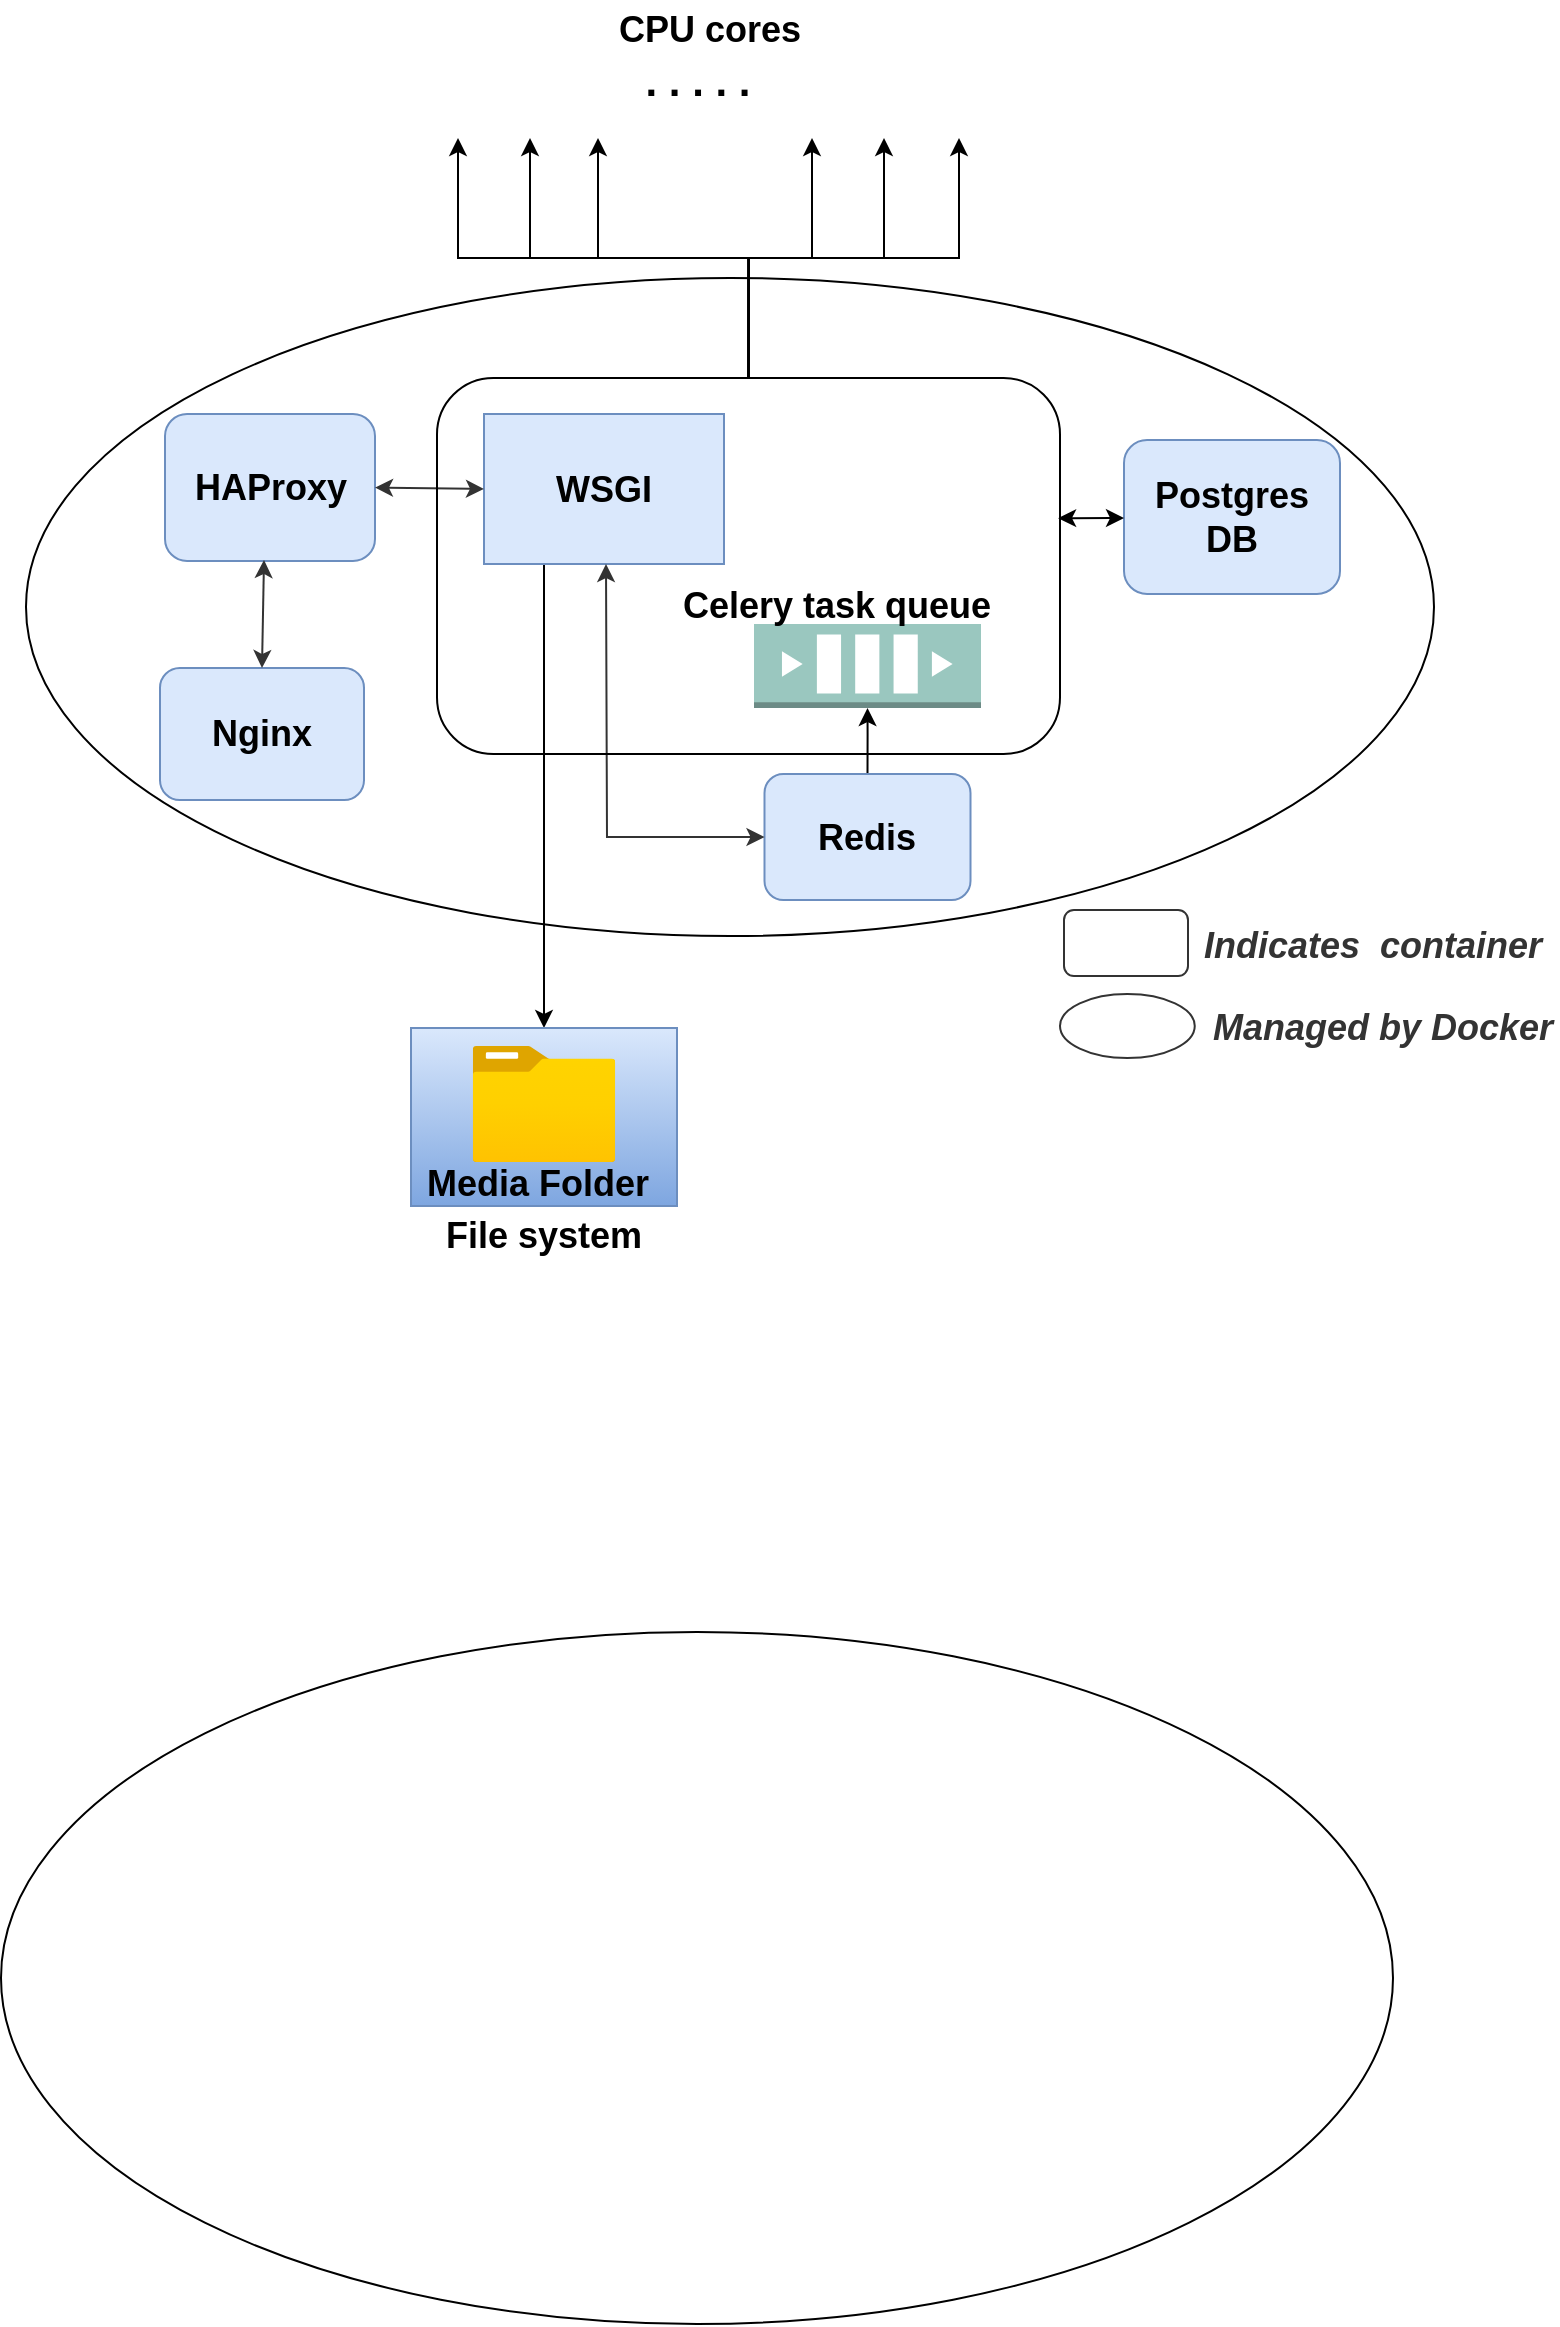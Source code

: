 <mxfile version="20.0.1" type="google"><diagram id="hz8pDsU3af8PqGjfNgE1" name="Page-1"><mxGraphModel grid="0" page="1" gridSize="10" guides="1" tooltips="1" connect="1" arrows="1" fold="1" pageScale="1" pageWidth="1600" pageHeight="1200" math="0" shadow="0"><root><mxCell id="0"/><mxCell id="1" parent="0"/><mxCell id="4HgQQdrnZ0zWcrbAjHgn-1" value="&lt;b&gt;&lt;font style=&quot;font-size: 18px;&quot;&gt;HAProxy&lt;/font&gt;&lt;/b&gt;" style="rounded=1;whiteSpace=wrap;html=1;fillColor=#dae8fc;strokeColor=#6c8ebf;" vertex="1" parent="1"><mxGeometry x="269.5" y="236" width="105" height="73.5" as="geometry"/></mxCell><mxCell id="yvaO4RdllwMX7mwBPQyC-36" style="edgeStyle=orthogonalEdgeStyle;rounded=0;orthogonalLoop=1;jettySize=auto;html=1;exitX=0.5;exitY=0;exitDx=0;exitDy=0;fontSize=18;" edge="1" parent="1" source="4HgQQdrnZ0zWcrbAjHgn-3" target="4HgQQdrnZ0zWcrbAjHgn-15"><mxGeometry relative="1" as="geometry"/></mxCell><mxCell id="4HgQQdrnZ0zWcrbAjHgn-3" value="&lt;b&gt;&lt;font style=&quot;font-size: 18px;&quot;&gt;Redis&lt;/font&gt;&lt;/b&gt;" style="rounded=1;whiteSpace=wrap;html=1;fillColor=#dae8fc;strokeColor=#6c8ebf;" vertex="1" parent="1"><mxGeometry x="569.25" y="416" width="103" height="63" as="geometry"/></mxCell><mxCell id="yvaO4RdllwMX7mwBPQyC-63" style="edgeStyle=orthogonalEdgeStyle;rounded=0;orthogonalLoop=1;jettySize=auto;html=1;exitX=0.25;exitY=1;exitDx=0;exitDy=0;fontSize=18;" edge="1" parent="1" source="4HgQQdrnZ0zWcrbAjHgn-8" target="yvaO4RdllwMX7mwBPQyC-59"><mxGeometry relative="1" as="geometry"/></mxCell><mxCell id="4HgQQdrnZ0zWcrbAjHgn-8" value="&lt;span style=&quot;&quot;&gt;&lt;b&gt;&lt;font style=&quot;font-size: 18px;&quot;&gt;WSGI&lt;/font&gt;&lt;/b&gt;&lt;/span&gt;" style="rounded=0;whiteSpace=wrap;html=1;fillColor=#dae8fc;strokeColor=#6c8ebf;" vertex="1" parent="1"><mxGeometry x="429" y="236" width="120" height="75" as="geometry"/></mxCell><mxCell id="4HgQQdrnZ0zWcrbAjHgn-15" value="" style="outlineConnect=0;dashed=0;verticalLabelPosition=bottom;verticalAlign=top;align=center;html=1;shape=mxgraph.aws3.queue;fillColor=#9AC7BF;strokeColor=#6c8ebf;" vertex="1" parent="1"><mxGeometry x="564" y="341" width="113.5" height="42" as="geometry"/></mxCell><mxCell id="4HgQQdrnZ0zWcrbAjHgn-57" value="&lt;b&gt;&lt;font style=&quot;font-size: 18px;&quot;&gt;Celery task queue&lt;/font&gt;&lt;/b&gt;" style="text;html=1;strokeColor=none;fillColor=none;align=center;verticalAlign=middle;whiteSpace=wrap;rounded=0;" vertex="1" parent="1"><mxGeometry x="524" y="326" width="163" height="12" as="geometry"/></mxCell><mxCell id="4HgQQdrnZ0zWcrbAjHgn-73" value="&lt;b&gt;&lt;font style=&quot;font-size: 18px;&quot;&gt;Postgres DB&lt;/font&gt;&lt;/b&gt;" style="rounded=1;whiteSpace=wrap;html=1;sketch=0;strokeColor=#6c8ebf;fillColor=#dae8fc;" vertex="1" parent="1"><mxGeometry x="749" y="249" width="108" height="77" as="geometry"/></mxCell><mxCell id="4HgQQdrnZ0zWcrbAjHgn-100" value="" style="endArrow=classic;startArrow=classic;html=1;rounded=0;sketch=0;fontColor=#46495D;strokeColor=#333333;fillColor=#B2C9AB;entryX=0;entryY=0.5;entryDx=0;entryDy=0;exitX=1;exitY=0.5;exitDx=0;exitDy=0;" edge="1" parent="1" source="4HgQQdrnZ0zWcrbAjHgn-1" target="4HgQQdrnZ0zWcrbAjHgn-8"><mxGeometry width="50" height="50" relative="1" as="geometry"><mxPoint x="328" y="317" as="sourcePoint"/><mxPoint x="378" y="267" as="targetPoint"/></mxGeometry></mxCell><mxCell id="4HgQQdrnZ0zWcrbAjHgn-109" value="" style="endArrow=classic;startArrow=classic;html=1;rounded=0;sketch=0;fontColor=#46495D;strokeColor=#333333;fillColor=#B2C9AB;edgeStyle=orthogonalEdgeStyle;exitX=0;exitY=0.5;exitDx=0;exitDy=0;" edge="1" parent="1" source="4HgQQdrnZ0zWcrbAjHgn-3"><mxGeometry width="50" height="50" relative="1" as="geometry"><mxPoint x="440" y="361" as="sourcePoint"/><mxPoint x="490" y="311" as="targetPoint"/></mxGeometry></mxCell><mxCell id="4HgQQdrnZ0zWcrbAjHgn-157" value="&lt;b&gt;&lt;font style=&quot;font-size: 18px;&quot;&gt;Nginx&lt;/font&gt;&lt;/b&gt;" style="rounded=1;whiteSpace=wrap;html=1;fillColor=#dae8fc;strokeColor=#6c8ebf;" vertex="1" parent="1"><mxGeometry x="267" y="363" width="102" height="66" as="geometry"/></mxCell><mxCell id="4HgQQdrnZ0zWcrbAjHgn-158" value="" style="endArrow=classic;startArrow=classic;html=1;rounded=0;sketch=0;fontSize=12;fontColor=#46495D;strokeColor=#333333;fillColor=#B2C9AB;exitX=0.5;exitY=0;exitDx=0;exitDy=0;" edge="1" parent="1" source="4HgQQdrnZ0zWcrbAjHgn-157"><mxGeometry width="50" height="50" relative="1" as="geometry"><mxPoint x="322" y="438" as="sourcePoint"/><mxPoint x="319" y="309" as="targetPoint"/></mxGeometry></mxCell><mxCell id="4HgQQdrnZ0zWcrbAjHgn-162" style="edgeStyle=orthogonalEdgeStyle;rounded=0;sketch=0;orthogonalLoop=1;jettySize=auto;html=1;exitX=0.5;exitY=1;exitDx=0;exitDy=0;fontSize=12;fontColor=#46495D;strokeColor=#333333;fillColor=#B2C9AB;" edge="1" parent="1" source="4HgQQdrnZ0zWcrbAjHgn-157" target="4HgQQdrnZ0zWcrbAjHgn-157"><mxGeometry relative="1" as="geometry"/></mxCell><mxCell id="yvaO4RdllwMX7mwBPQyC-21" value="" style="shape=image;html=1;verticalAlign=top;verticalLabelPosition=bottom;labelBackgroundColor=#ffffff;imageAspect=0;aspect=fixed;image=https://cdn1.iconfinder.com/data/icons/unicons-line-vol-5/24/processor-128.png;fillColor=none;" vertex="1" parent="1"><mxGeometry x="392.5" y="51" width="47" height="47" as="geometry"/></mxCell><mxCell id="yvaO4RdllwMX7mwBPQyC-22" value="" style="shape=image;html=1;verticalAlign=top;verticalLabelPosition=bottom;labelBackgroundColor=#ffffff;imageAspect=0;aspect=fixed;image=https://cdn1.iconfinder.com/data/icons/unicons-line-vol-5/24/processor-128.png;fillColor=none;" vertex="1" parent="1"><mxGeometry x="428.5" y="51" width="47" height="47" as="geometry"/></mxCell><mxCell id="yvaO4RdllwMX7mwBPQyC-23" value="" style="shape=image;html=1;verticalAlign=top;verticalLabelPosition=bottom;labelBackgroundColor=#ffffff;imageAspect=0;aspect=fixed;image=https://cdn1.iconfinder.com/data/icons/unicons-line-vol-5/24/processor-128.png;fillColor=none;" vertex="1" parent="1"><mxGeometry x="462.5" y="51" width="47" height="47" as="geometry"/></mxCell><mxCell id="yvaO4RdllwMX7mwBPQyC-24" value="" style="shape=image;html=1;verticalAlign=top;verticalLabelPosition=bottom;labelBackgroundColor=#ffffff;imageAspect=0;aspect=fixed;image=https://cdn1.iconfinder.com/data/icons/unicons-line-vol-5/24/processor-128.png;fillColor=none;" vertex="1" parent="1"><mxGeometry x="569.5" y="51" width="47" height="47" as="geometry"/></mxCell><mxCell id="yvaO4RdllwMX7mwBPQyC-25" value="" style="shape=image;html=1;verticalAlign=top;verticalLabelPosition=bottom;labelBackgroundColor=#ffffff;imageAspect=0;aspect=fixed;image=https://cdn1.iconfinder.com/data/icons/unicons-line-vol-5/24/processor-128.png;fillColor=none;" vertex="1" parent="1"><mxGeometry x="605.5" y="51" width="47" height="47" as="geometry"/></mxCell><mxCell id="yvaO4RdllwMX7mwBPQyC-26" value="" style="shape=image;html=1;verticalAlign=top;verticalLabelPosition=bottom;labelBackgroundColor=#ffffff;imageAspect=0;aspect=fixed;image=https://cdn1.iconfinder.com/data/icons/unicons-line-vol-5/24/processor-128.png;fillColor=none;" vertex="1" parent="1"><mxGeometry x="643" y="51" width="47" height="47" as="geometry"/></mxCell><mxCell id="yvaO4RdllwMX7mwBPQyC-27" value="&lt;font style=&quot;font-size: 21px;&quot;&gt;&lt;b&gt;. . . . .&lt;/b&gt;&lt;/font&gt;" style="text;html=1;strokeColor=none;fillColor=none;align=center;verticalAlign=middle;whiteSpace=wrap;rounded=0;" vertex="1" parent="1"><mxGeometry x="505.5" y="54" width="60" height="30" as="geometry"/></mxCell><mxCell id="yvaO4RdllwMX7mwBPQyC-28" value="&lt;b&gt;CPU cores&lt;/b&gt;" style="text;html=1;strokeColor=none;fillColor=none;align=center;verticalAlign=middle;whiteSpace=wrap;rounded=0;fontSize=18;" vertex="1" parent="1"><mxGeometry x="475.5" y="29" width="132" height="30" as="geometry"/></mxCell><mxCell id="yvaO4RdllwMX7mwBPQyC-38" value="" style="endArrow=classic;startArrow=classic;html=1;rounded=0;fontSize=18;exitX=0.997;exitY=0.437;exitDx=0;exitDy=0;exitPerimeter=0;" edge="1" parent="1"><mxGeometry width="50" height="50" relative="1" as="geometry"><mxPoint x="716.046" y="288.081" as="sourcePoint"/><mxPoint x="749" y="288" as="targetPoint"/></mxGeometry></mxCell><mxCell id="yvaO4RdllwMX7mwBPQyC-53" value="" style="rounded=1;whiteSpace=wrap;html=1;sketch=0;fontSize=12;fontColor=#46495D;strokeColor=#333333;fillColor=none;" vertex="1" parent="1"><mxGeometry x="719" y="484" width="62" height="33" as="geometry"/></mxCell><mxCell id="yvaO4RdllwMX7mwBPQyC-54" value="&lt;b&gt;&lt;font size=&quot;1&quot; color=&quot;#333333&quot;&gt;&lt;i style=&quot;font-size: 18px;&quot;&gt;Indicates&amp;nbsp; container&lt;/i&gt;&lt;/font&gt;&lt;/b&gt;" style="text;html=1;strokeColor=none;fillColor=none;align=center;verticalAlign=middle;whiteSpace=wrap;rounded=0;sketch=0;fontSize=12;fontColor=#46495D;" vertex="1" parent="1"><mxGeometry x="786.38" y="487" width="175" height="30" as="geometry"/></mxCell><mxCell id="yvaO4RdllwMX7mwBPQyC-55" value="" style="ellipse;whiteSpace=wrap;html=1;rounded=0;sketch=0;fontSize=12;fontColor=#46495D;strokeColor=#333333;fillColor=none;" vertex="1" parent="1"><mxGeometry x="717" y="526" width="67.38" height="32" as="geometry"/></mxCell><mxCell id="yvaO4RdllwMX7mwBPQyC-56" value="&lt;font color=&quot;#333333&quot;&gt;&lt;span style=&quot;font-size: 18px;&quot;&gt;&lt;b&gt;&lt;i&gt;Managed by Docker&lt;/i&gt;&lt;/b&gt;&lt;/span&gt;&lt;/font&gt;" style="text;html=1;strokeColor=none;fillColor=none;align=center;verticalAlign=middle;whiteSpace=wrap;rounded=0;sketch=0;fontSize=12;fontColor=#46495D;" vertex="1" parent="1"><mxGeometry x="791" y="528" width="175" height="30" as="geometry"/></mxCell><mxCell id="yvaO4RdllwMX7mwBPQyC-59" value="" style="rounded=0;whiteSpace=wrap;html=1;fillColor=#dae8fc;gradientColor=#7ea6e0;strokeColor=#6c8ebf;" vertex="1" parent="1"><mxGeometry x="392.5" y="543" width="133" height="89" as="geometry"/></mxCell><mxCell id="yvaO4RdllwMX7mwBPQyC-60" value="" style="aspect=fixed;html=1;points=[];align=center;image;fontSize=12;image=img/lib/azure2/general/Folder_Blank.svg;fillColor=none;" vertex="1" parent="1"><mxGeometry x="423.25" y="552" width="71.5" height="58.03" as="geometry"/></mxCell><mxCell id="yvaO4RdllwMX7mwBPQyC-61" value="&lt;font style=&quot;font-size: 18px;&quot;&gt;File system&lt;/font&gt;" style="text;html=1;strokeColor=none;fillColor=none;align=center;verticalAlign=middle;whiteSpace=wrap;rounded=0;fontStyle=1;fontSize=16;" vertex="1" parent="1"><mxGeometry x="399.25" y="632" width="119.5" height="30" as="geometry"/></mxCell><mxCell id="yvaO4RdllwMX7mwBPQyC-62" value="&lt;font style=&quot;font-size: 18px;&quot;&gt;Media Folder&lt;/font&gt;" style="text;html=1;strokeColor=none;fillColor=none;align=center;verticalAlign=middle;whiteSpace=wrap;rounded=0;fontSize=16;fontStyle=1" vertex="1" parent="1"><mxGeometry x="394" y="606" width="124" height="30" as="geometry"/></mxCell><mxCell id="yvaO4RdllwMX7mwBPQyC-74" style="edgeStyle=orthogonalEdgeStyle;rounded=0;orthogonalLoop=1;jettySize=auto;html=1;exitX=0.5;exitY=0;exitDx=0;exitDy=0;entryX=0.5;entryY=1;entryDx=0;entryDy=0;fontSize=18;" edge="1" parent="1" source="yvaO4RdllwMX7mwBPQyC-64" target="yvaO4RdllwMX7mwBPQyC-21"><mxGeometry relative="1" as="geometry"/></mxCell><mxCell id="yvaO4RdllwMX7mwBPQyC-75" style="edgeStyle=orthogonalEdgeStyle;rounded=0;orthogonalLoop=1;jettySize=auto;html=1;exitX=0.5;exitY=0;exitDx=0;exitDy=0;fontSize=18;" edge="1" parent="1" source="yvaO4RdllwMX7mwBPQyC-64" target="yvaO4RdllwMX7mwBPQyC-22"><mxGeometry relative="1" as="geometry"/></mxCell><mxCell id="yvaO4RdllwMX7mwBPQyC-76" style="edgeStyle=orthogonalEdgeStyle;rounded=0;orthogonalLoop=1;jettySize=auto;html=1;exitX=0.5;exitY=0;exitDx=0;exitDy=0;fontSize=18;" edge="1" parent="1" source="yvaO4RdllwMX7mwBPQyC-64" target="yvaO4RdllwMX7mwBPQyC-23"><mxGeometry relative="1" as="geometry"/></mxCell><mxCell id="yvaO4RdllwMX7mwBPQyC-77" style="edgeStyle=orthogonalEdgeStyle;rounded=0;orthogonalLoop=1;jettySize=auto;html=1;exitX=0.5;exitY=0;exitDx=0;exitDy=0;fontSize=18;" edge="1" parent="1" source="yvaO4RdllwMX7mwBPQyC-64" target="yvaO4RdllwMX7mwBPQyC-24"><mxGeometry relative="1" as="geometry"/></mxCell><mxCell id="yvaO4RdllwMX7mwBPQyC-78" style="edgeStyle=orthogonalEdgeStyle;rounded=0;orthogonalLoop=1;jettySize=auto;html=1;exitX=0.5;exitY=0;exitDx=0;exitDy=0;fontSize=18;" edge="1" parent="1" source="yvaO4RdllwMX7mwBPQyC-64" target="yvaO4RdllwMX7mwBPQyC-25"><mxGeometry relative="1" as="geometry"/></mxCell><mxCell id="yvaO4RdllwMX7mwBPQyC-79" style="edgeStyle=orthogonalEdgeStyle;rounded=0;orthogonalLoop=1;jettySize=auto;html=1;exitX=0.5;exitY=0;exitDx=0;exitDy=0;entryX=0.5;entryY=1;entryDx=0;entryDy=0;fontSize=18;" edge="1" parent="1" source="yvaO4RdllwMX7mwBPQyC-64" target="yvaO4RdllwMX7mwBPQyC-26"><mxGeometry relative="1" as="geometry"/></mxCell><mxCell id="yvaO4RdllwMX7mwBPQyC-64" value="" style="rounded=1;whiteSpace=wrap;html=1;fontSize=18;fillColor=none;" vertex="1" parent="1"><mxGeometry x="405.5" y="218" width="311.5" height="188" as="geometry"/></mxCell><mxCell id="yvaO4RdllwMX7mwBPQyC-65" value="" style="ellipse;whiteSpace=wrap;html=1;fontSize=18;fillColor=none;" vertex="1" parent="1"><mxGeometry x="187.5" y="845" width="696" height="346" as="geometry"/></mxCell><mxCell id="yvaO4RdllwMX7mwBPQyC-80" value="" style="ellipse;whiteSpace=wrap;html=1;fontSize=18;fillColor=none;" vertex="1" parent="1"><mxGeometry x="200" y="168" width="704" height="329" as="geometry"/></mxCell></root></mxGraphModel></diagram></mxfile>